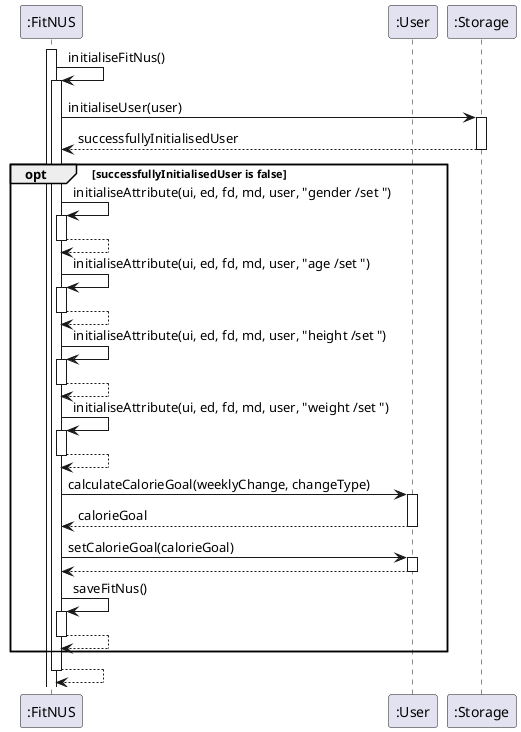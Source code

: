 @startuml
autoactivate on

participant ":FitNUS" as fitnus
participant ":User" as user
participant ":Storage" as storage

activate fitnus
fitnus -> fitnus: initialiseFitNus()
fitnus -> storage: initialiseUser(user)
storage --> fitnus: successfullyInitialisedUser

opt successfullyInitialisedUser is false
    fitnus -> fitnus: initialiseAttribute(ui, ed, fd, md, user, "gender /set ")
    fitnus --> fitnus
    fitnus -> fitnus: initialiseAttribute(ui, ed, fd, md, user, "age /set ")
    fitnus --> fitnus
    fitnus -> fitnus: initialiseAttribute(ui, ed, fd, md, user, "height /set ")
    fitnus --> fitnus
    fitnus -> fitnus: initialiseAttribute(ui, ed, fd, md, user, "weight /set ")
    fitnus --> fitnus
    fitnus -> user: calculateCalorieGoal(weeklyChange, changeType)
    user --> fitnus: calorieGoal
    fitnus -> user: setCalorieGoal(calorieGoal)
    user --> fitnus
    fitnus -> fitnus: saveFitNus()
    fitnus --> fitnus
end

fitnus --> fitnus


@enduml